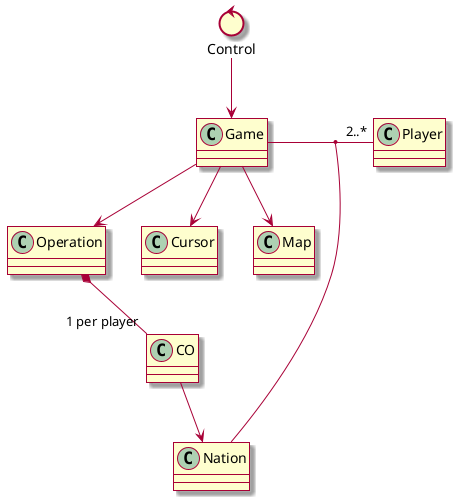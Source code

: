 ﻿@startuml
allowmixing
skin rose

control Control

Game - "2..*" Player
(Player, Game) - Nation

Game --> Operation
Game --> Cursor
Game --> Map

Control --> Game

Operation *-- "1 per player" CO
CO --> Nation
@enduml
